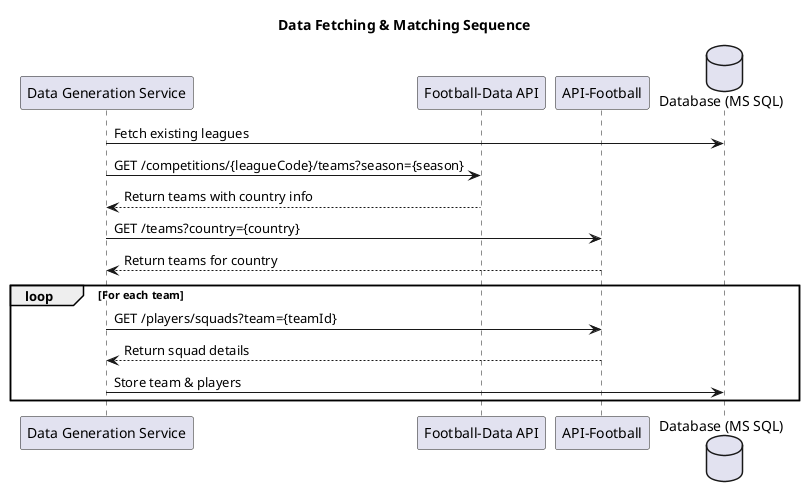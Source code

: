 @startuml data_population_flow
title Data Fetching & Matching Sequence

participant "Data Generation Service" as DGS
participant "Football-Data API" as FDA
participant "API-Football" as APIF
database "Database (MS SQL)" as DB

DGS -> DB: Fetch existing leagues

DGS -> FDA: GET /competitions/{leagueCode}/teams?season={season}
FDA --> DGS: Return teams with country info

DGS -> APIF: GET /teams?country={country}
APIF --> DGS: Return teams for country

loop For each team
    DGS -> APIF: GET /players/squads?team={teamId}
    APIF --> DGS: Return squad details

    DGS -> DB: Store team & players
end loop
@enduml